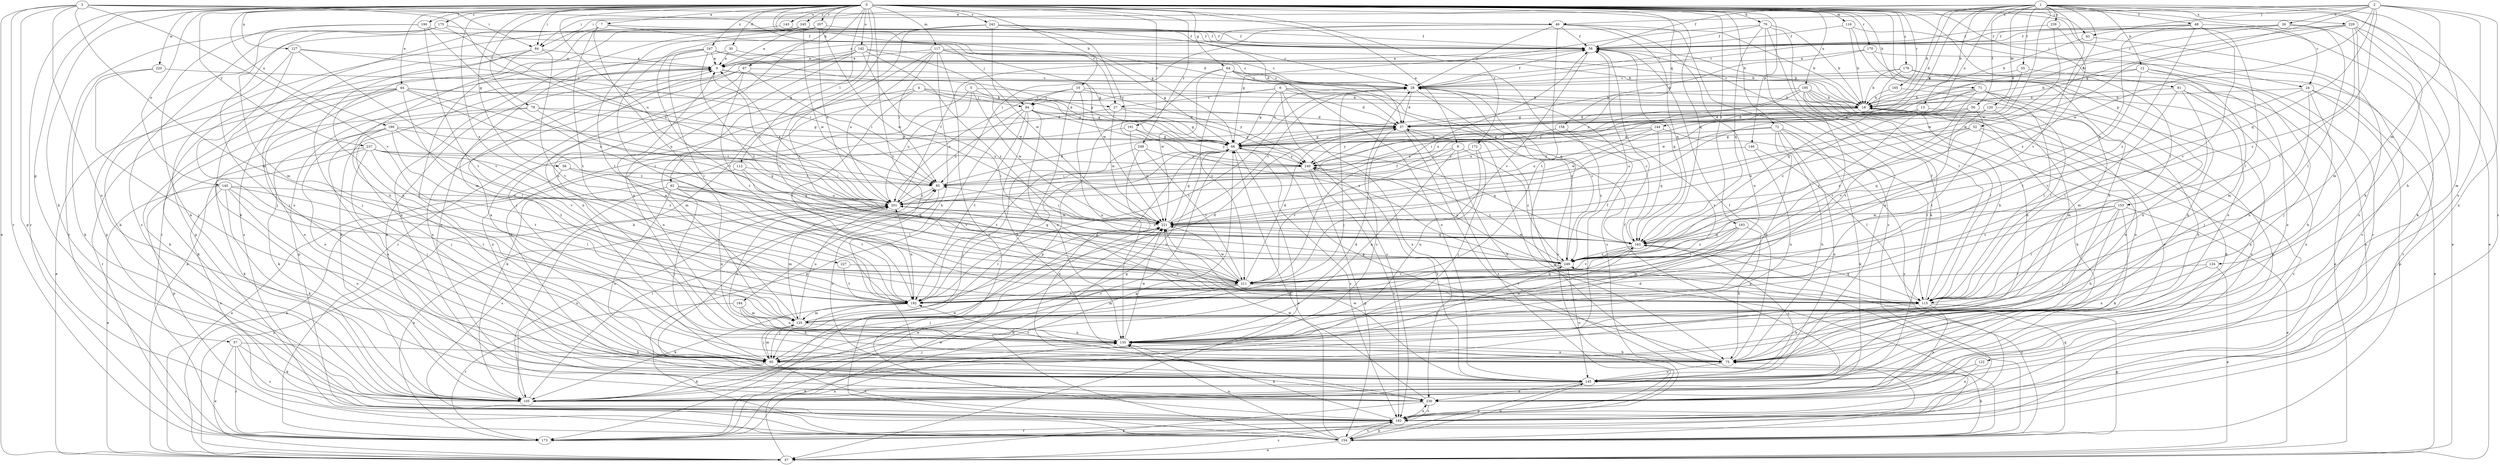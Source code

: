 strict digraph  {
0;
1;
2;
3;
4;
5;
6;
7;
8;
9;
10;
12;
13;
18;
24;
26;
27;
28;
30;
37;
44;
46;
47;
48;
50;
52;
55;
56;
57;
58;
62;
64;
66;
67;
70;
71;
72;
75;
79;
81;
84;
85;
93;
94;
95;
105;
112;
115;
116;
117;
120;
122;
124;
125;
127;
135;
140;
142;
143;
144;
145;
146;
153;
154;
158;
163;
165;
170;
172;
173;
175;
178;
182;
183;
184;
190;
191;
192;
195;
199;
201;
207;
211;
220;
221;
227;
229;
230;
237;
239;
240;
243;
245;
247;
248;
249;
0 -> 7  [label=a];
0 -> 8  [label=a];
0 -> 10  [label=b];
0 -> 24  [label=c];
0 -> 30  [label=d];
0 -> 37  [label=d];
0 -> 44  [label=e];
0 -> 57  [label=g];
0 -> 58  [label=g];
0 -> 62  [label=g];
0 -> 64  [label=g];
0 -> 66  [label=g];
0 -> 67  [label=h];
0 -> 70  [label=h];
0 -> 71  [label=h];
0 -> 72  [label=h];
0 -> 79  [label=i];
0 -> 81  [label=i];
0 -> 84  [label=i];
0 -> 93  [label=j];
0 -> 105  [label=k];
0 -> 112  [label=l];
0 -> 115  [label=l];
0 -> 116  [label=m];
0 -> 117  [label=m];
0 -> 127  [label=n];
0 -> 135  [label=n];
0 -> 140  [label=o];
0 -> 142  [label=o];
0 -> 143  [label=o];
0 -> 146  [label=p];
0 -> 153  [label=p];
0 -> 158  [label=q];
0 -> 163  [label=q];
0 -> 165  [label=r];
0 -> 170  [label=r];
0 -> 172  [label=r];
0 -> 173  [label=r];
0 -> 175  [label=s];
0 -> 178  [label=s];
0 -> 182  [label=s];
0 -> 183  [label=t];
0 -> 184  [label=t];
0 -> 190  [label=t];
0 -> 191  [label=t];
0 -> 195  [label=u];
0 -> 199  [label=u];
0 -> 201  [label=u];
0 -> 207  [label=v];
0 -> 220  [label=w];
0 -> 227  [label=x];
0 -> 237  [label=y];
0 -> 243  [label=z];
0 -> 245  [label=z];
0 -> 247  [label=z];
0 -> 248  [label=z];
1 -> 12  [label=b];
1 -> 13  [label=b];
1 -> 18  [label=b];
1 -> 24  [label=c];
1 -> 37  [label=d];
1 -> 48  [label=f];
1 -> 50  [label=f];
1 -> 52  [label=f];
1 -> 55  [label=f];
1 -> 56  [label=f];
1 -> 66  [label=g];
1 -> 75  [label=h];
1 -> 84  [label=i];
1 -> 120  [label=m];
1 -> 122  [label=m];
1 -> 144  [label=o];
1 -> 211  [label=v];
1 -> 221  [label=w];
1 -> 229  [label=x];
1 -> 239  [label=y];
2 -> 26  [label=c];
2 -> 46  [label=e];
2 -> 66  [label=g];
2 -> 84  [label=i];
2 -> 93  [label=j];
2 -> 124  [label=m];
2 -> 145  [label=o];
2 -> 163  [label=q];
2 -> 192  [label=t];
2 -> 221  [label=w];
2 -> 230  [label=x];
3 -> 27  [label=c];
3 -> 46  [label=e];
3 -> 47  [label=e];
3 -> 84  [label=i];
3 -> 85  [label=i];
3 -> 125  [label=m];
3 -> 145  [label=o];
3 -> 154  [label=p];
3 -> 173  [label=r];
3 -> 211  [label=v];
4 -> 27  [label=c];
4 -> 66  [label=g];
4 -> 94  [label=j];
4 -> 145  [label=o];
4 -> 192  [label=t];
4 -> 230  [label=x];
5 -> 18  [label=b];
5 -> 66  [label=g];
5 -> 125  [label=m];
5 -> 201  [label=u];
5 -> 221  [label=w];
6 -> 18  [label=b];
6 -> 27  [label=c];
6 -> 37  [label=d];
6 -> 66  [label=g];
6 -> 94  [label=j];
6 -> 182  [label=s];
6 -> 230  [label=x];
6 -> 249  [label=z];
7 -> 56  [label=f];
7 -> 94  [label=j];
7 -> 105  [label=k];
7 -> 192  [label=t];
7 -> 211  [label=v];
8 -> 75  [label=h];
8 -> 135  [label=n];
8 -> 211  [label=v];
8 -> 240  [label=y];
8 -> 249  [label=z];
9 -> 28  [label=c];
9 -> 66  [label=g];
9 -> 105  [label=k];
9 -> 154  [label=p];
9 -> 201  [label=u];
10 -> 18  [label=b];
10 -> 94  [label=j];
10 -> 135  [label=n];
10 -> 173  [label=r];
10 -> 201  [label=u];
10 -> 240  [label=y];
12 -> 18  [label=b];
12 -> 28  [label=c];
12 -> 95  [label=j];
12 -> 125  [label=m];
12 -> 173  [label=r];
12 -> 192  [label=t];
13 -> 37  [label=d];
13 -> 75  [label=h];
13 -> 201  [label=u];
18 -> 37  [label=d];
18 -> 85  [label=i];
18 -> 145  [label=o];
24 -> 18  [label=b];
24 -> 47  [label=e];
24 -> 75  [label=h];
24 -> 135  [label=n];
24 -> 154  [label=p];
24 -> 211  [label=v];
26 -> 28  [label=c];
26 -> 37  [label=d];
26 -> 56  [label=f];
26 -> 105  [label=k];
26 -> 115  [label=l];
27 -> 37  [label=d];
27 -> 66  [label=g];
27 -> 135  [label=n];
27 -> 221  [label=w];
28 -> 18  [label=b];
28 -> 37  [label=d];
28 -> 56  [label=f];
28 -> 95  [label=j];
28 -> 154  [label=p];
28 -> 182  [label=s];
28 -> 192  [label=t];
30 -> 9  [label=a];
30 -> 28  [label=c];
30 -> 95  [label=j];
37 -> 66  [label=g];
37 -> 154  [label=p];
37 -> 173  [label=r];
37 -> 182  [label=s];
44 -> 18  [label=b];
44 -> 37  [label=d];
44 -> 47  [label=e];
44 -> 105  [label=k];
44 -> 115  [label=l];
44 -> 145  [label=o];
44 -> 173  [label=r];
44 -> 201  [label=u];
44 -> 249  [label=z];
46 -> 9  [label=a];
46 -> 28  [label=c];
46 -> 56  [label=f];
46 -> 85  [label=i];
46 -> 135  [label=n];
46 -> 163  [label=q];
46 -> 182  [label=s];
46 -> 192  [label=t];
47 -> 9  [label=a];
47 -> 182  [label=s];
47 -> 201  [label=u];
47 -> 221  [label=w];
48 -> 28  [label=c];
48 -> 47  [label=e];
48 -> 56  [label=f];
48 -> 115  [label=l];
48 -> 163  [label=q];
48 -> 211  [label=v];
48 -> 249  [label=z];
50 -> 37  [label=d];
50 -> 192  [label=t];
50 -> 211  [label=v];
50 -> 249  [label=z];
52 -> 66  [label=g];
52 -> 135  [label=n];
52 -> 163  [label=q];
52 -> 182  [label=s];
52 -> 221  [label=w];
55 -> 28  [label=c];
55 -> 182  [label=s];
55 -> 221  [label=w];
56 -> 9  [label=a];
56 -> 18  [label=b];
56 -> 163  [label=q];
56 -> 211  [label=v];
57 -> 47  [label=e];
57 -> 75  [label=h];
57 -> 105  [label=k];
57 -> 173  [label=r];
57 -> 182  [label=s];
58 -> 47  [label=e];
58 -> 85  [label=i];
58 -> 211  [label=v];
62 -> 95  [label=j];
62 -> 135  [label=n];
62 -> 145  [label=o];
62 -> 163  [label=q];
62 -> 182  [label=s];
62 -> 192  [label=t];
62 -> 201  [label=u];
64 -> 28  [label=c];
64 -> 145  [label=o];
64 -> 154  [label=p];
64 -> 163  [label=q];
64 -> 182  [label=s];
64 -> 211  [label=v];
64 -> 221  [label=w];
66 -> 28  [label=c];
66 -> 47  [label=e];
66 -> 163  [label=q];
66 -> 173  [label=r];
66 -> 182  [label=s];
66 -> 192  [label=t];
66 -> 240  [label=y];
67 -> 28  [label=c];
67 -> 85  [label=i];
67 -> 135  [label=n];
67 -> 145  [label=o];
67 -> 192  [label=t];
67 -> 230  [label=x];
70 -> 18  [label=b];
70 -> 56  [label=f];
70 -> 66  [label=g];
70 -> 105  [label=k];
70 -> 115  [label=l];
70 -> 145  [label=o];
70 -> 163  [label=q];
71 -> 18  [label=b];
71 -> 66  [label=g];
71 -> 115  [label=l];
71 -> 125  [label=m];
71 -> 192  [label=t];
71 -> 230  [label=x];
71 -> 249  [label=z];
72 -> 66  [label=g];
72 -> 75  [label=h];
72 -> 105  [label=k];
72 -> 135  [label=n];
72 -> 145  [label=o];
72 -> 182  [label=s];
72 -> 201  [label=u];
75 -> 9  [label=a];
75 -> 56  [label=f];
75 -> 66  [label=g];
75 -> 135  [label=n];
75 -> 145  [label=o];
75 -> 192  [label=t];
79 -> 37  [label=d];
79 -> 66  [label=g];
79 -> 105  [label=k];
79 -> 145  [label=o];
79 -> 163  [label=q];
81 -> 18  [label=b];
81 -> 95  [label=j];
81 -> 115  [label=l];
81 -> 135  [label=n];
81 -> 230  [label=x];
84 -> 9  [label=a];
84 -> 95  [label=j];
84 -> 135  [label=n];
84 -> 182  [label=s];
84 -> 192  [label=t];
85 -> 37  [label=d];
85 -> 145  [label=o];
85 -> 201  [label=u];
93 -> 18  [label=b];
93 -> 230  [label=x];
94 -> 37  [label=d];
94 -> 75  [label=h];
94 -> 135  [label=n];
94 -> 154  [label=p];
94 -> 192  [label=t];
94 -> 201  [label=u];
94 -> 240  [label=y];
94 -> 249  [label=z];
95 -> 37  [label=d];
95 -> 56  [label=f];
95 -> 105  [label=k];
95 -> 125  [label=m];
95 -> 182  [label=s];
95 -> 249  [label=z];
105 -> 18  [label=b];
105 -> 28  [label=c];
105 -> 56  [label=f];
105 -> 66  [label=g];
105 -> 85  [label=i];
105 -> 201  [label=u];
105 -> 221  [label=w];
112 -> 47  [label=e];
112 -> 85  [label=i];
112 -> 115  [label=l];
112 -> 211  [label=v];
115 -> 18  [label=b];
115 -> 56  [label=f];
115 -> 75  [label=h];
115 -> 154  [label=p];
115 -> 163  [label=q];
115 -> 230  [label=x];
116 -> 18  [label=b];
116 -> 56  [label=f];
116 -> 75  [label=h];
116 -> 173  [label=r];
117 -> 9  [label=a];
117 -> 18  [label=b];
117 -> 66  [label=g];
117 -> 75  [label=h];
117 -> 85  [label=i];
117 -> 105  [label=k];
117 -> 182  [label=s];
117 -> 201  [label=u];
117 -> 221  [label=w];
120 -> 37  [label=d];
120 -> 105  [label=k];
120 -> 125  [label=m];
120 -> 221  [label=w];
120 -> 240  [label=y];
120 -> 249  [label=z];
122 -> 145  [label=o];
122 -> 230  [label=x];
124 -> 47  [label=e];
124 -> 135  [label=n];
124 -> 211  [label=v];
125 -> 9  [label=a];
125 -> 66  [label=g];
125 -> 95  [label=j];
125 -> 135  [label=n];
125 -> 201  [label=u];
127 -> 9  [label=a];
127 -> 85  [label=i];
127 -> 95  [label=j];
127 -> 105  [label=k];
127 -> 211  [label=v];
135 -> 75  [label=h];
135 -> 95  [label=j];
135 -> 201  [label=u];
135 -> 221  [label=w];
140 -> 47  [label=e];
140 -> 105  [label=k];
140 -> 115  [label=l];
140 -> 145  [label=o];
140 -> 182  [label=s];
140 -> 192  [label=t];
140 -> 201  [label=u];
142 -> 9  [label=a];
142 -> 28  [label=c];
142 -> 95  [label=j];
142 -> 115  [label=l];
142 -> 135  [label=n];
142 -> 173  [label=r];
142 -> 221  [label=w];
142 -> 249  [label=z];
143 -> 28  [label=c];
143 -> 56  [label=f];
143 -> 154  [label=p];
144 -> 66  [label=g];
144 -> 85  [label=i];
144 -> 115  [label=l];
144 -> 163  [label=q];
144 -> 201  [label=u];
145 -> 18  [label=b];
145 -> 105  [label=k];
145 -> 154  [label=p];
145 -> 221  [label=w];
145 -> 230  [label=x];
145 -> 240  [label=y];
146 -> 115  [label=l];
146 -> 135  [label=n];
146 -> 240  [label=y];
153 -> 47  [label=e];
153 -> 75  [label=h];
153 -> 95  [label=j];
153 -> 105  [label=k];
153 -> 115  [label=l];
153 -> 221  [label=w];
153 -> 249  [label=z];
154 -> 37  [label=d];
154 -> 47  [label=e];
154 -> 66  [label=g];
154 -> 75  [label=h];
154 -> 135  [label=n];
154 -> 145  [label=o];
154 -> 163  [label=q];
154 -> 182  [label=s];
154 -> 221  [label=w];
154 -> 249  [label=z];
158 -> 66  [label=g];
158 -> 211  [label=v];
158 -> 240  [label=y];
158 -> 249  [label=z];
163 -> 28  [label=c];
163 -> 135  [label=n];
163 -> 145  [label=o];
163 -> 201  [label=u];
163 -> 211  [label=v];
163 -> 221  [label=w];
163 -> 249  [label=z];
165 -> 18  [label=b];
165 -> 115  [label=l];
170 -> 9  [label=a];
170 -> 37  [label=d];
170 -> 145  [label=o];
170 -> 182  [label=s];
172 -> 95  [label=j];
172 -> 135  [label=n];
172 -> 240  [label=y];
173 -> 66  [label=g];
173 -> 135  [label=n];
173 -> 201  [label=u];
173 -> 221  [label=w];
175 -> 56  [label=f];
175 -> 145  [label=o];
175 -> 173  [label=r];
175 -> 182  [label=s];
175 -> 201  [label=u];
178 -> 18  [label=b];
178 -> 28  [label=c];
178 -> 47  [label=e];
178 -> 75  [label=h];
178 -> 145  [label=o];
178 -> 163  [label=q];
182 -> 135  [label=n];
182 -> 154  [label=p];
182 -> 173  [label=r];
182 -> 230  [label=x];
183 -> 75  [label=h];
183 -> 125  [label=m];
183 -> 163  [label=q];
183 -> 211  [label=v];
183 -> 249  [label=z];
184 -> 75  [label=h];
184 -> 125  [label=m];
184 -> 135  [label=n];
184 -> 173  [label=r];
190 -> 56  [label=f];
190 -> 105  [label=k];
190 -> 125  [label=m];
190 -> 192  [label=t];
190 -> 249  [label=z];
191 -> 66  [label=g];
191 -> 105  [label=k];
191 -> 221  [label=w];
191 -> 240  [label=y];
192 -> 37  [label=d];
192 -> 66  [label=g];
192 -> 95  [label=j];
192 -> 105  [label=k];
192 -> 125  [label=m];
192 -> 163  [label=q];
192 -> 201  [label=u];
195 -> 18  [label=b];
195 -> 85  [label=i];
195 -> 115  [label=l];
195 -> 135  [label=n];
195 -> 145  [label=o];
195 -> 182  [label=s];
195 -> 192  [label=t];
195 -> 201  [label=u];
195 -> 240  [label=y];
199 -> 66  [label=g];
199 -> 85  [label=i];
199 -> 95  [label=j];
199 -> 105  [label=k];
199 -> 145  [label=o];
199 -> 192  [label=t];
199 -> 211  [label=v];
201 -> 9  [label=a];
201 -> 56  [label=f];
201 -> 125  [label=m];
201 -> 221  [label=w];
207 -> 56  [label=f];
207 -> 95  [label=j];
207 -> 115  [label=l];
207 -> 173  [label=r];
207 -> 201  [label=u];
207 -> 221  [label=w];
207 -> 230  [label=x];
211 -> 37  [label=d];
211 -> 56  [label=f];
211 -> 95  [label=j];
211 -> 115  [label=l];
211 -> 125  [label=m];
211 -> 192  [label=t];
211 -> 201  [label=u];
211 -> 221  [label=w];
220 -> 28  [label=c];
220 -> 95  [label=j];
220 -> 105  [label=k];
221 -> 28  [label=c];
221 -> 66  [label=g];
221 -> 85  [label=i];
221 -> 163  [label=q];
227 -> 192  [label=t];
227 -> 211  [label=v];
229 -> 18  [label=b];
229 -> 47  [label=e];
229 -> 56  [label=f];
229 -> 75  [label=h];
229 -> 125  [label=m];
229 -> 221  [label=w];
229 -> 249  [label=z];
230 -> 9  [label=a];
230 -> 47  [label=e];
230 -> 85  [label=i];
230 -> 182  [label=s];
230 -> 221  [label=w];
237 -> 95  [label=j];
237 -> 105  [label=k];
237 -> 154  [label=p];
237 -> 163  [label=q];
237 -> 192  [label=t];
237 -> 240  [label=y];
237 -> 249  [label=z];
239 -> 56  [label=f];
239 -> 221  [label=w];
239 -> 249  [label=z];
240 -> 85  [label=i];
240 -> 154  [label=p];
240 -> 182  [label=s];
240 -> 249  [label=z];
243 -> 37  [label=d];
243 -> 56  [label=f];
243 -> 115  [label=l];
243 -> 211  [label=v];
243 -> 221  [label=w];
243 -> 240  [label=y];
245 -> 9  [label=a];
245 -> 18  [label=b];
245 -> 56  [label=f];
245 -> 75  [label=h];
245 -> 154  [label=p];
245 -> 192  [label=t];
245 -> 221  [label=w];
247 -> 9  [label=a];
247 -> 18  [label=b];
247 -> 66  [label=g];
247 -> 115  [label=l];
247 -> 125  [label=m];
247 -> 211  [label=v];
247 -> 249  [label=z];
248 -> 95  [label=j];
248 -> 211  [label=v];
248 -> 230  [label=x];
248 -> 240  [label=y];
249 -> 28  [label=c];
249 -> 145  [label=o];
249 -> 211  [label=v];
249 -> 240  [label=y];
}
